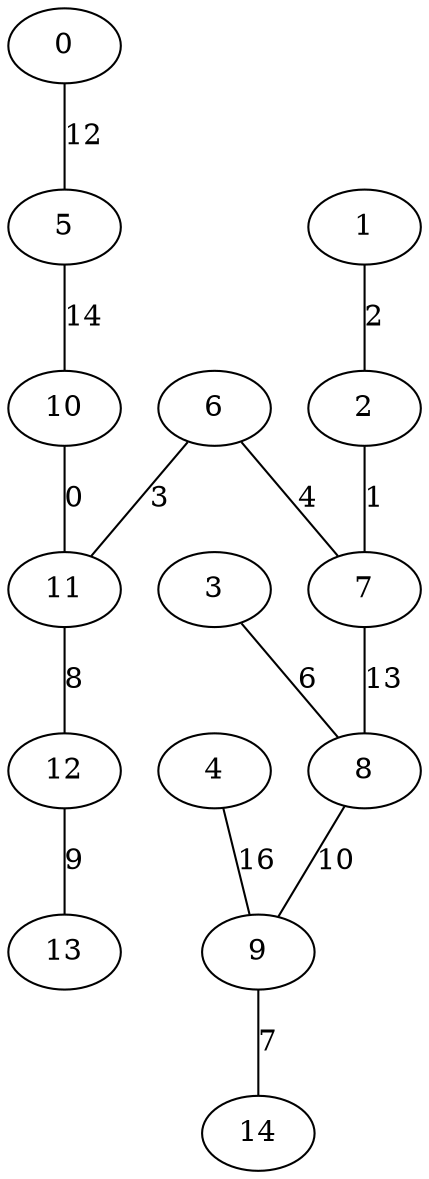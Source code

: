graph {
    10 -- 11 [label= 0];
    2 -- 7 [label= 1];
    1 -- 2 [label= 2];
    6 -- 11 [label= 3];
    6 -- 7 [label= 4];
    3 -- 8 [label= 6];
    9 -- 14 [label= 7];
    11 -- 12 [label= 8];
    12 -- 13 [label= 9];
    8 -- 9 [label= 10];
    0 -- 5 [label= 12];
    7 -- 8 [label= 13];
    5 -- 10 [label= 14];
    4 -- 9 [label= 16];
}
